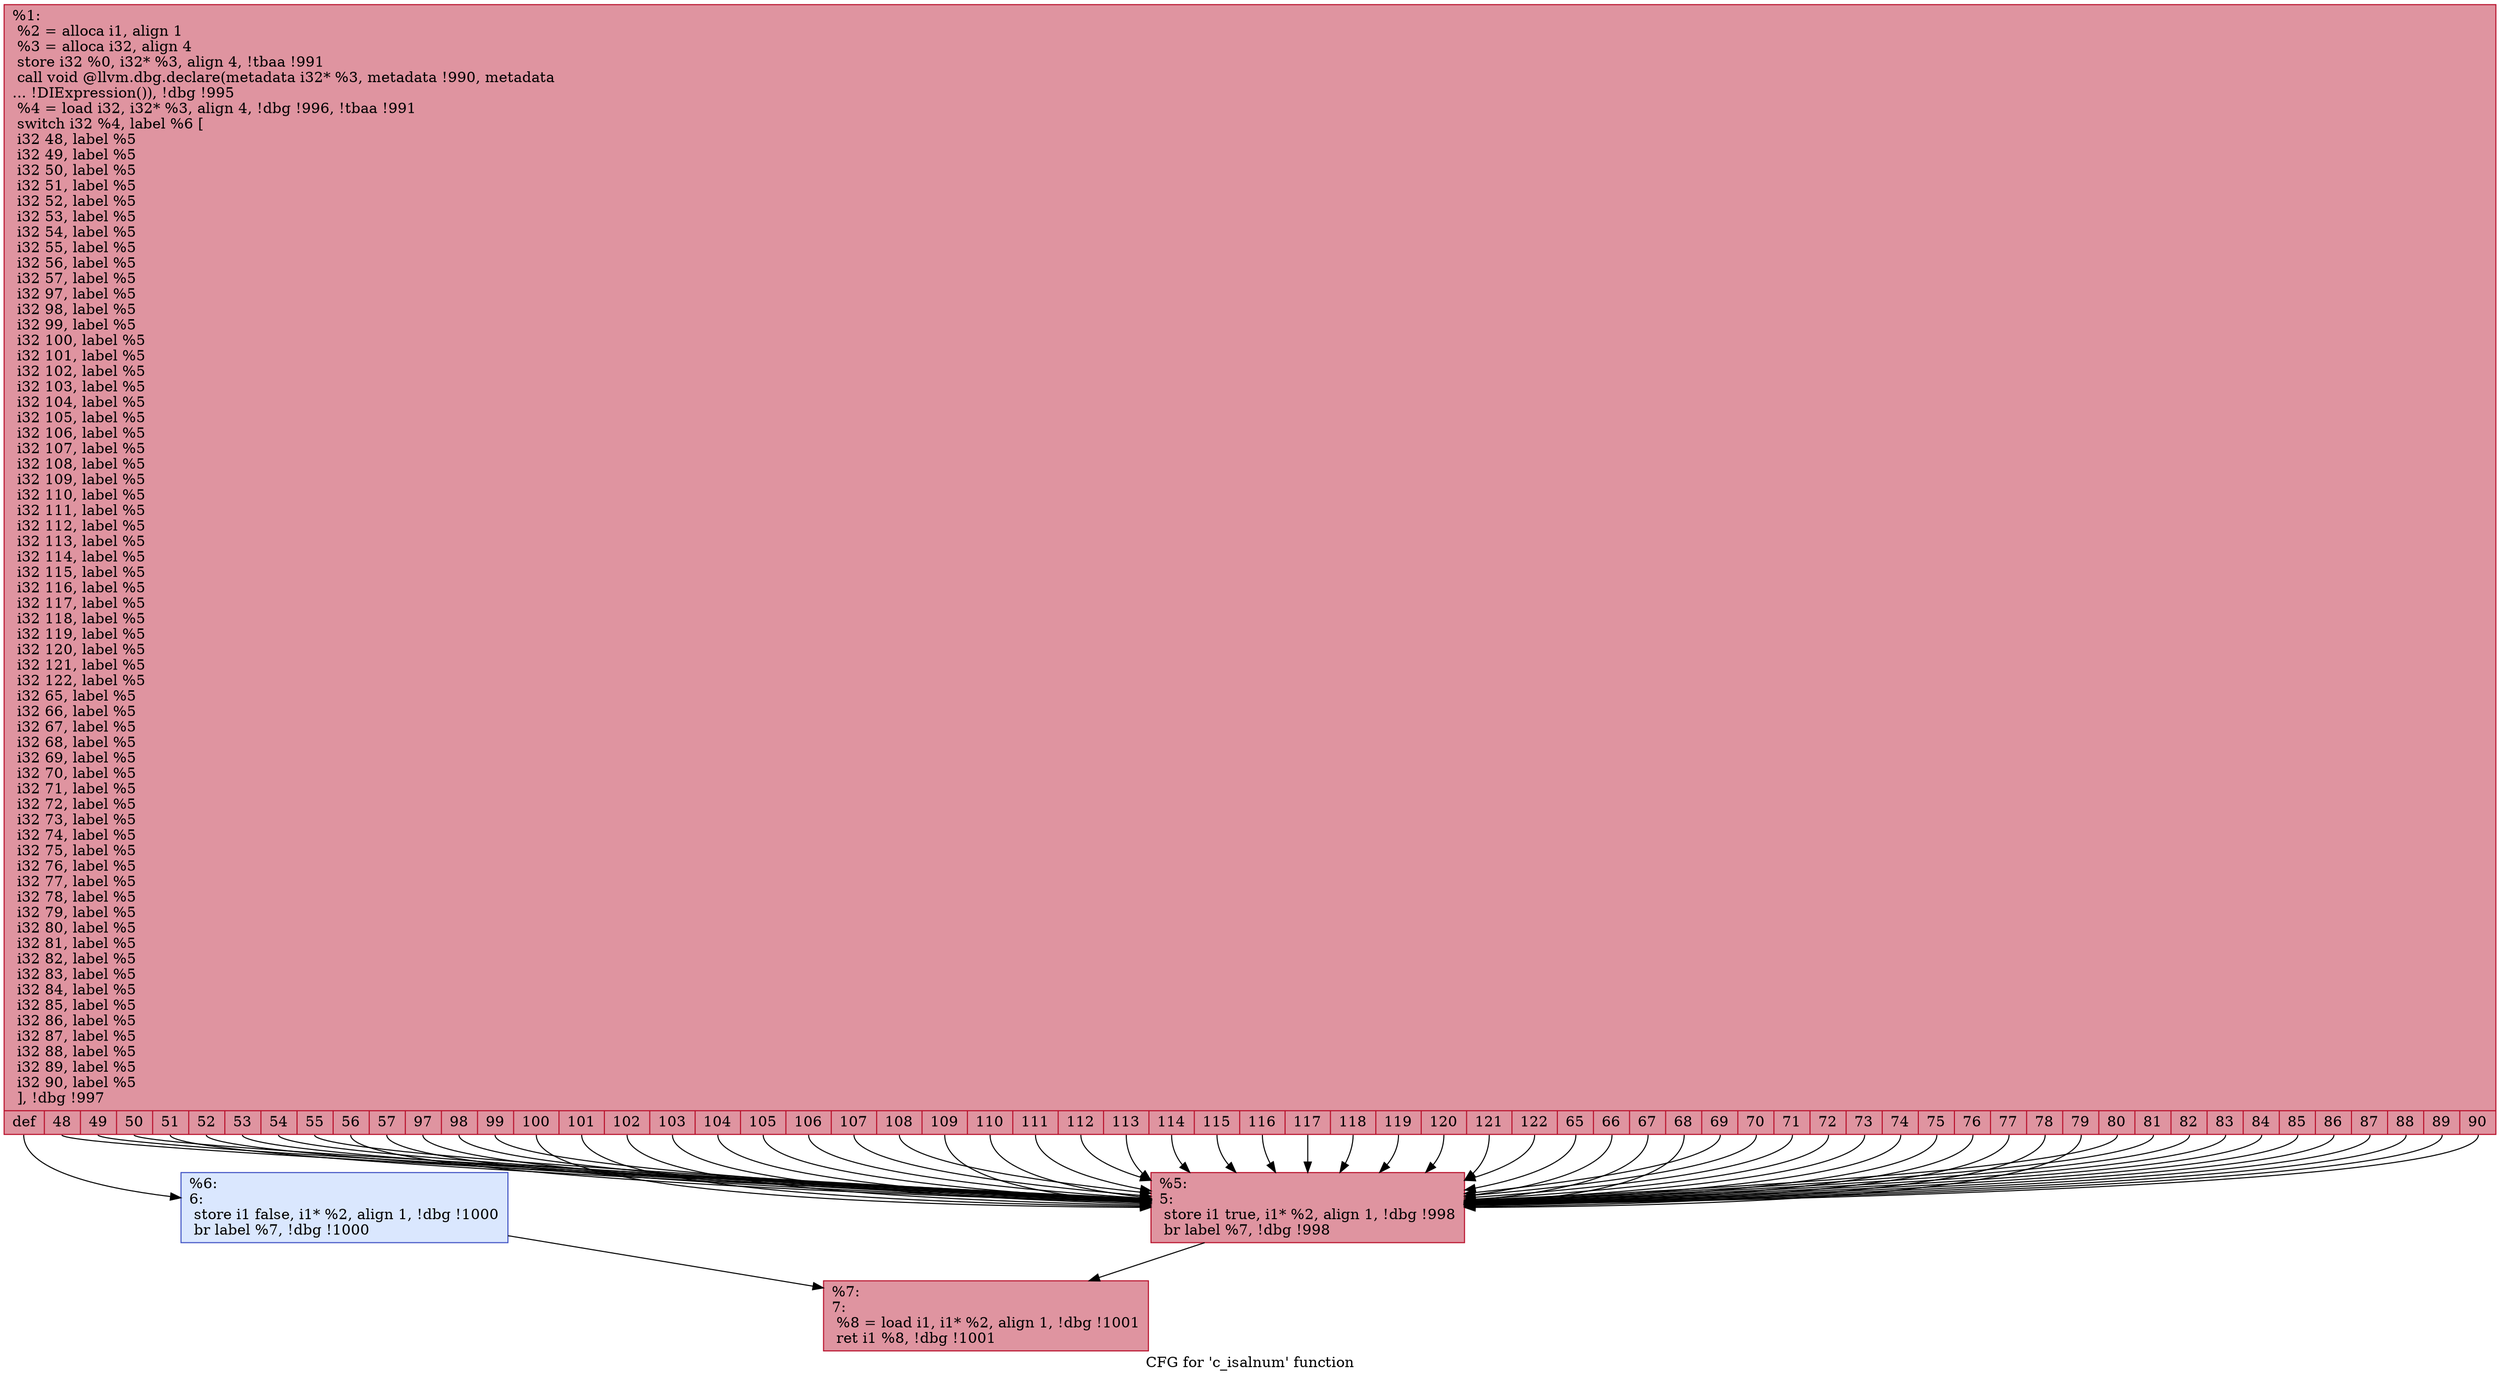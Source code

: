 digraph "CFG for 'c_isalnum' function" {
	label="CFG for 'c_isalnum' function";

	Node0xd7e5b0 [shape=record,color="#b70d28ff", style=filled, fillcolor="#b70d2870",label="{%1:\l  %2 = alloca i1, align 1\l  %3 = alloca i32, align 4\l  store i32 %0, i32* %3, align 4, !tbaa !991\l  call void @llvm.dbg.declare(metadata i32* %3, metadata !990, metadata\l... !DIExpression()), !dbg !995\l  %4 = load i32, i32* %3, align 4, !dbg !996, !tbaa !991\l  switch i32 %4, label %6 [\l    i32 48, label %5\l    i32 49, label %5\l    i32 50, label %5\l    i32 51, label %5\l    i32 52, label %5\l    i32 53, label %5\l    i32 54, label %5\l    i32 55, label %5\l    i32 56, label %5\l    i32 57, label %5\l    i32 97, label %5\l    i32 98, label %5\l    i32 99, label %5\l    i32 100, label %5\l    i32 101, label %5\l    i32 102, label %5\l    i32 103, label %5\l    i32 104, label %5\l    i32 105, label %5\l    i32 106, label %5\l    i32 107, label %5\l    i32 108, label %5\l    i32 109, label %5\l    i32 110, label %5\l    i32 111, label %5\l    i32 112, label %5\l    i32 113, label %5\l    i32 114, label %5\l    i32 115, label %5\l    i32 116, label %5\l    i32 117, label %5\l    i32 118, label %5\l    i32 119, label %5\l    i32 120, label %5\l    i32 121, label %5\l    i32 122, label %5\l    i32 65, label %5\l    i32 66, label %5\l    i32 67, label %5\l    i32 68, label %5\l    i32 69, label %5\l    i32 70, label %5\l    i32 71, label %5\l    i32 72, label %5\l    i32 73, label %5\l    i32 74, label %5\l    i32 75, label %5\l    i32 76, label %5\l    i32 77, label %5\l    i32 78, label %5\l    i32 79, label %5\l    i32 80, label %5\l    i32 81, label %5\l    i32 82, label %5\l    i32 83, label %5\l    i32 84, label %5\l    i32 85, label %5\l    i32 86, label %5\l    i32 87, label %5\l    i32 88, label %5\l    i32 89, label %5\l    i32 90, label %5\l  ], !dbg !997\l|{<s0>def|<s1>48|<s2>49|<s3>50|<s4>51|<s5>52|<s6>53|<s7>54|<s8>55|<s9>56|<s10>57|<s11>97|<s12>98|<s13>99|<s14>100|<s15>101|<s16>102|<s17>103|<s18>104|<s19>105|<s20>106|<s21>107|<s22>108|<s23>109|<s24>110|<s25>111|<s26>112|<s27>113|<s28>114|<s29>115|<s30>116|<s31>117|<s32>118|<s33>119|<s34>120|<s35>121|<s36>122|<s37>65|<s38>66|<s39>67|<s40>68|<s41>69|<s42>70|<s43>71|<s44>72|<s45>73|<s46>74|<s47>75|<s48>76|<s49>77|<s50>78|<s51>79|<s52>80|<s53>81|<s54>82|<s55>83|<s56>84|<s57>85|<s58>86|<s59>87|<s60>88|<s61>89|<s62>90}}"];
	Node0xd7e5b0:s0 -> Node0xcb86d0;
	Node0xd7e5b0:s1 -> Node0xcb8680;
	Node0xd7e5b0:s2 -> Node0xcb8680;
	Node0xd7e5b0:s3 -> Node0xcb8680;
	Node0xd7e5b0:s4 -> Node0xcb8680;
	Node0xd7e5b0:s5 -> Node0xcb8680;
	Node0xd7e5b0:s6 -> Node0xcb8680;
	Node0xd7e5b0:s7 -> Node0xcb8680;
	Node0xd7e5b0:s8 -> Node0xcb8680;
	Node0xd7e5b0:s9 -> Node0xcb8680;
	Node0xd7e5b0:s10 -> Node0xcb8680;
	Node0xd7e5b0:s11 -> Node0xcb8680;
	Node0xd7e5b0:s12 -> Node0xcb8680;
	Node0xd7e5b0:s13 -> Node0xcb8680;
	Node0xd7e5b0:s14 -> Node0xcb8680;
	Node0xd7e5b0:s15 -> Node0xcb8680;
	Node0xd7e5b0:s16 -> Node0xcb8680;
	Node0xd7e5b0:s17 -> Node0xcb8680;
	Node0xd7e5b0:s18 -> Node0xcb8680;
	Node0xd7e5b0:s19 -> Node0xcb8680;
	Node0xd7e5b0:s20 -> Node0xcb8680;
	Node0xd7e5b0:s21 -> Node0xcb8680;
	Node0xd7e5b0:s22 -> Node0xcb8680;
	Node0xd7e5b0:s23 -> Node0xcb8680;
	Node0xd7e5b0:s24 -> Node0xcb8680;
	Node0xd7e5b0:s25 -> Node0xcb8680;
	Node0xd7e5b0:s26 -> Node0xcb8680;
	Node0xd7e5b0:s27 -> Node0xcb8680;
	Node0xd7e5b0:s28 -> Node0xcb8680;
	Node0xd7e5b0:s29 -> Node0xcb8680;
	Node0xd7e5b0:s30 -> Node0xcb8680;
	Node0xd7e5b0:s31 -> Node0xcb8680;
	Node0xd7e5b0:s32 -> Node0xcb8680;
	Node0xd7e5b0:s33 -> Node0xcb8680;
	Node0xd7e5b0:s34 -> Node0xcb8680;
	Node0xd7e5b0:s35 -> Node0xcb8680;
	Node0xd7e5b0:s36 -> Node0xcb8680;
	Node0xd7e5b0:s37 -> Node0xcb8680;
	Node0xd7e5b0:s38 -> Node0xcb8680;
	Node0xd7e5b0:s39 -> Node0xcb8680;
	Node0xd7e5b0:s40 -> Node0xcb8680;
	Node0xd7e5b0:s41 -> Node0xcb8680;
	Node0xd7e5b0:s42 -> Node0xcb8680;
	Node0xd7e5b0:s43 -> Node0xcb8680;
	Node0xd7e5b0:s44 -> Node0xcb8680;
	Node0xd7e5b0:s45 -> Node0xcb8680;
	Node0xd7e5b0:s46 -> Node0xcb8680;
	Node0xd7e5b0:s47 -> Node0xcb8680;
	Node0xd7e5b0:s48 -> Node0xcb8680;
	Node0xd7e5b0:s49 -> Node0xcb8680;
	Node0xd7e5b0:s50 -> Node0xcb8680;
	Node0xd7e5b0:s51 -> Node0xcb8680;
	Node0xd7e5b0:s52 -> Node0xcb8680;
	Node0xd7e5b0:s53 -> Node0xcb8680;
	Node0xd7e5b0:s54 -> Node0xcb8680;
	Node0xd7e5b0:s55 -> Node0xcb8680;
	Node0xd7e5b0:s56 -> Node0xcb8680;
	Node0xd7e5b0:s57 -> Node0xcb8680;
	Node0xd7e5b0:s58 -> Node0xcb8680;
	Node0xd7e5b0:s59 -> Node0xcb8680;
	Node0xd7e5b0:s60 -> Node0xcb8680;
	Node0xd7e5b0:s61 -> Node0xcb8680;
	Node0xd7e5b0:s62 -> Node0xcb8680;
	Node0xcb8680 [shape=record,color="#b70d28ff", style=filled, fillcolor="#b70d2870",label="{%5:\l5:                                                \l  store i1 true, i1* %2, align 1, !dbg !998\l  br label %7, !dbg !998\l}"];
	Node0xcb8680 -> Node0xcb8720;
	Node0xcb86d0 [shape=record,color="#3d50c3ff", style=filled, fillcolor="#abc8fd70",label="{%6:\l6:                                                \l  store i1 false, i1* %2, align 1, !dbg !1000\l  br label %7, !dbg !1000\l}"];
	Node0xcb86d0 -> Node0xcb8720;
	Node0xcb8720 [shape=record,color="#b70d28ff", style=filled, fillcolor="#b70d2870",label="{%7:\l7:                                                \l  %8 = load i1, i1* %2, align 1, !dbg !1001\l  ret i1 %8, !dbg !1001\l}"];
}
